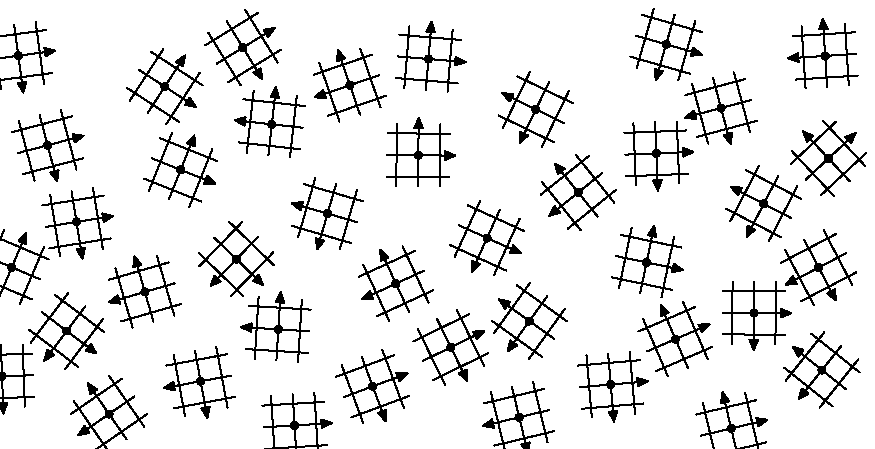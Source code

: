 % tex/conc/mp/field2.mp   2007-1-7   Alan Kennington.
% $Id: tex/conc/mp/field2.mp 0e3af78b4e 2014-04-04 11:24:15Z Alan U. Kennington $
% DG level 2. Charts: differential structure.

verbatimtex \input akmath etex

beginfig(1);
numeric rx[], ry[], drawn[];
pair p[];

m := 360;   % Number of points.
a := 300;
b := 150;
dmin := 28pt;
rg := 0.4dmin;
rh := 0.7rg;
rj := 1.2rg;

% Pseudo-random number generation. (Very bad!!)
rand_x := 981;
rand_T := 2048;
rand_a := 7;
rand_b := 1;

for i=0 upto m-1:
    % Create random number in [0,T).
    rand_x := (rand_x * rand_a + rand_b) mod rand_T;
    rx[i] := a * (rand_x/rand_T);
    endfor

for i=0 upto m-1:
    % Create random number in [0,T).
    rand_x := (rand_x * rand_a + rand_b) mod rand_T;
    ry[i] := b * (rand_x/rand_T);
    endfor

pickup pencircle scaled 3pt;
for i=0 upto m-1:
    p[i] := (rx[i], ry[i]);
    drawn[i] := 0;

    % Weed out points which are too close.
    tooclose := 0;
    for j=0 upto i-1:
        d := abs(p[i]-p[j]);
        if ((d < dmin) and (drawn[j] > 0)):
            tooclose := 1;
            fi;
        exitif ((d < dmin) and (drawn[j] > 0));
        endfor
    if (tooclose = 0):
        pickup pencircle scaled 3pt;
        draw p[i];
        drawn[i] := 1;

        % Draw local chart.
        pickup pencircle scaled 0.4pt;

        % Create random number in [0,T).
        rand_x := (rand_x * rand_a + rand_b) mod rand_T;
        e := 360 * (rand_x/rand_T); % Random orientation.

        drawarrow (p[i]+(-rg,0) rotated e)..(p[i]+(rj,0) rotated e); % X axis.
        drawarrow (p[i]+(0,-rg) rotated e)..(p[i]+(0,rj) rotated e); % Y axis.

        draw (p[i]+(-rg,rh) rotated e)..(p[i]+(rg,rh) rotated e); % Y = 1.
        draw (p[i]+(-rg,-rh) rotated e)..(p[i]+(rg,-rh) rotated e); % Y = -1.

        draw (p[i]+(rh,-rg) rotated e)..(p[i]+(rh,rg) rotated e); % X = 1.
        draw (p[i]+(-rh,-rg) rotated e)..(p[i]+(-rh,rg) rotated e); % X = -1.

        fi
    endfor

endfig;
end
